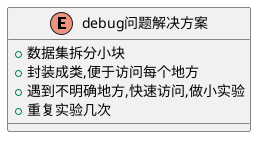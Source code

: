 @startuml debug问题解决方案
enum debug问题解决方案{
    + 数据集拆分小块
    + 封装成类,便于访问每个地方
    + 遇到不明确地方,快速访问,做小实验
    + 重复实验几次
}
@enduml